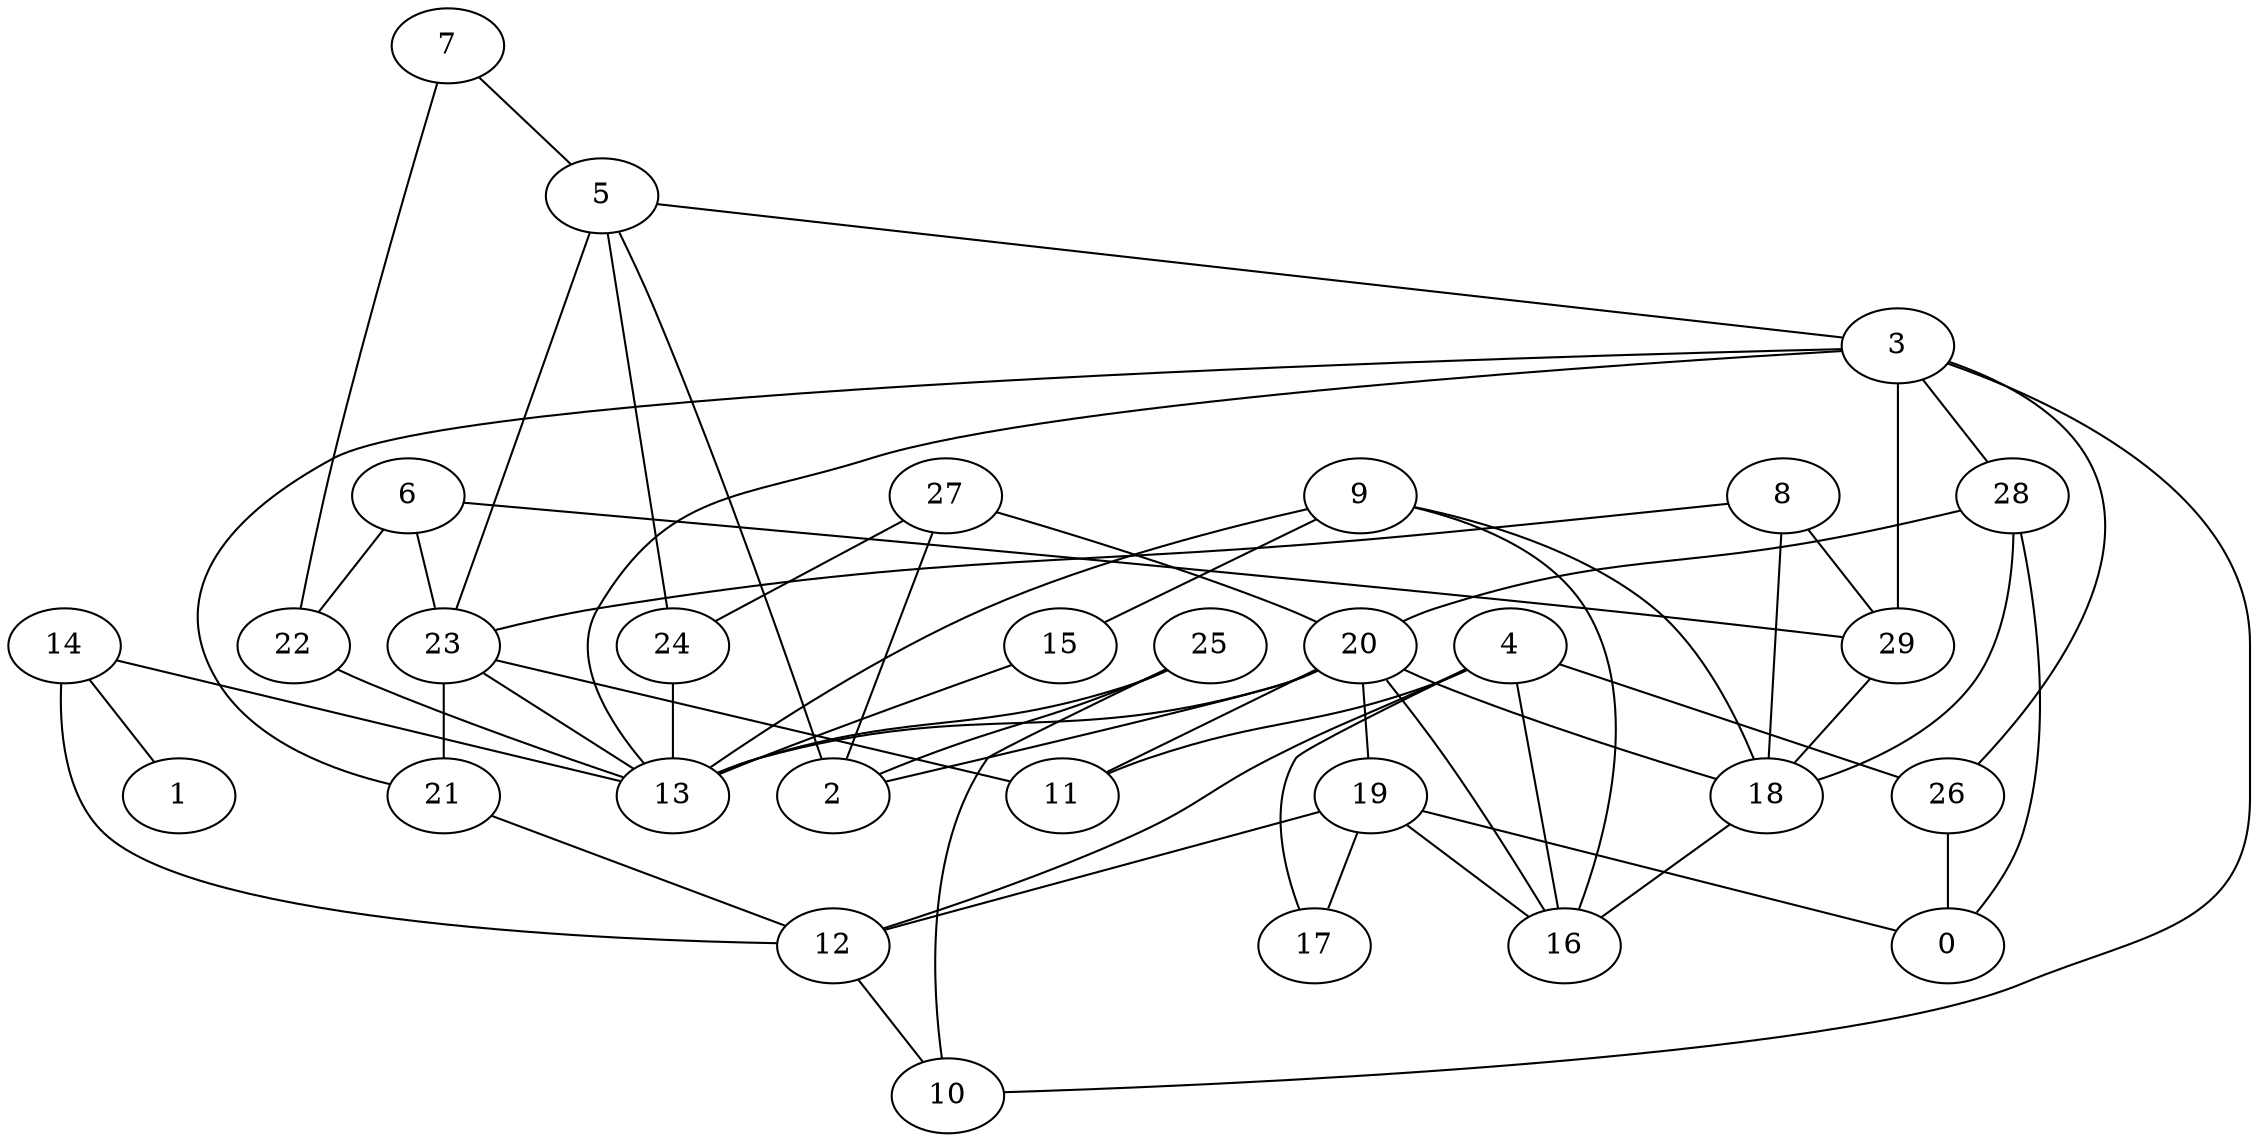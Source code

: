 digraph GG_graph {

subgraph G_graph {
edge [color = black]
"5" -> "24" [dir = none]
"4" -> "12" [dir = none]
"4" -> "26" [dir = none]
"4" -> "17" [dir = none]
"4" -> "11" [dir = none]
"27" -> "2" [dir = none]
"7" -> "22" [dir = none]
"9" -> "16" [dir = none]
"9" -> "13" [dir = none]
"22" -> "13" [dir = none]
"18" -> "16" [dir = none]
"15" -> "13" [dir = none]
"14" -> "1" [dir = none]
"14" -> "13" [dir = none]
"20" -> "13" [dir = none]
"20" -> "2" [dir = none]
"23" -> "21" [dir = none]
"23" -> "11" [dir = none]
"23" -> "13" [dir = none]
"19" -> "0" [dir = none]
"19" -> "16" [dir = none]
"3" -> "28" [dir = none]
"3" -> "29" [dir = none]
"3" -> "10" [dir = none]
"3" -> "13" [dir = none]
"6" -> "29" [dir = none]
"25" -> "2" [dir = none]
"8" -> "29" [dir = none]
"24" -> "13" [dir = none]
"19" -> "17" [dir = none]
"27" -> "20" [dir = none]
"25" -> "13" [dir = none]
"8" -> "18" [dir = none]
"26" -> "0" [dir = none]
"3" -> "26" [dir = none]
"20" -> "19" [dir = none]
"7" -> "5" [dir = none]
"3" -> "21" [dir = none]
"12" -> "10" [dir = none]
"27" -> "24" [dir = none]
"21" -> "12" [dir = none]
"8" -> "23" [dir = none]
"29" -> "18" [dir = none]
"5" -> "3" [dir = none]
"9" -> "18" [dir = none]
"28" -> "20" [dir = none]
"20" -> "18" [dir = none]
"20" -> "16" [dir = none]
"20" -> "11" [dir = none]
"28" -> "0" [dir = none]
"25" -> "10" [dir = none]
"19" -> "12" [dir = none]
"6" -> "22" [dir = none]
"28" -> "18" [dir = none]
"4" -> "16" [dir = none]
"5" -> "23" [dir = none]
"5" -> "2" [dir = none]
"6" -> "23" [dir = none]
"9" -> "15" [dir = none]
"14" -> "12" [dir = none]
}

}
